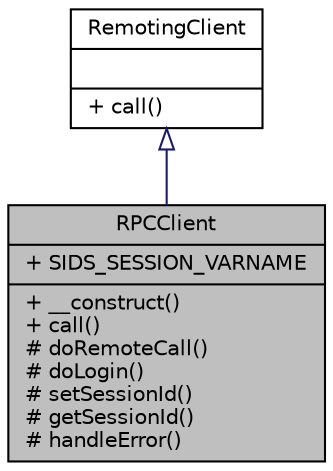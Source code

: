 digraph "RPCClient"
{
  edge [fontname="Helvetica",fontsize="10",labelfontname="Helvetica",labelfontsize="10"];
  node [fontname="Helvetica",fontsize="10",shape=record];
  Node0 [label="{RPCClient\n|+ SIDS_SESSION_VARNAME\l|+ __construct()\l+ call()\l# doRemoteCall()\l# doLogin()\l# setSessionId()\l# getSessionId()\l# handleError()\l}",height=0.2,width=0.4,color="black", fillcolor="grey75", style="filled", fontcolor="black"];
  Node1 -> Node0 [dir="back",color="midnightblue",fontsize="10",style="solid",arrowtail="onormal",fontname="Helvetica"];
  Node1 [label="{RemotingClient\n||+ call()\l}",height=0.2,width=0.4,color="black", fillcolor="white", style="filled",URL="$interfacewcmf_1_1lib_1_1service_1_1_remoting_client.html",tooltip="RemotingClient defines the interface for clients to be used with RemotingServer. "];
}
